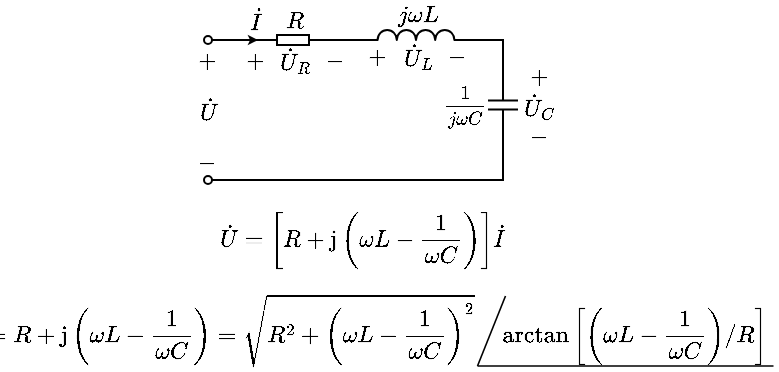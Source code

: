 <mxfile version="17.2.1" type="device"><diagram id="SKx3G3aYFn7A0Twdh_2C" name="第 1 页"><mxGraphModel dx="659" dy="391" grid="1" gridSize="5" guides="1" tooltips="1" connect="1" arrows="1" fold="1" page="1" pageScale="1" pageWidth="827" pageHeight="1169" math="1" shadow="0"><root><mxCell id="0"/><mxCell id="1" parent="0"/><mxCell id="Uv2PueE9eqZC3s2ydVp2-9" value="$$+$$" style="text;html=1;align=center;verticalAlign=middle;resizable=1;points=[];autosize=1;strokeColor=none;fillColor=none;fontSize=10;movable=1;rotatable=1;deletable=1;editable=1;connectable=0;" vertex="1" parent="1"><mxGeometry x="422.5" y="150" width="15" height="15" as="geometry"/></mxCell><mxCell id="Uv2PueE9eqZC3s2ydVp2-10" value="$$-$$" style="text;html=1;align=center;verticalAlign=middle;resizable=1;points=[];autosize=1;strokeColor=none;fillColor=none;fontSize=10;movable=1;rotatable=1;deletable=1;editable=1;connectable=0;" vertex="1" parent="1"><mxGeometry x="422.5" y="180" width="15" height="15" as="geometry"/></mxCell><mxCell id="Uv2PueE9eqZC3s2ydVp2-11" value="" style="pointerEvents=1;verticalLabelPosition=bottom;shadow=0;dashed=0;align=center;html=1;verticalAlign=top;shape=mxgraph.electrical.capacitors.capacitor_1;direction=south;connectable=1;allowArrows=1;recursiveResize=1;" vertex="1" parent="1"><mxGeometry x="405" y="150" width="15" height="45" as="geometry"/></mxCell><mxCell id="Uv2PueE9eqZC3s2ydVp2-12" value="$$\dot{U}_C$$" style="text;html=1;align=center;verticalAlign=middle;resizable=1;points=[];autosize=1;strokeColor=none;fillColor=none;fontSize=10;movable=1;rotatable=1;deletable=1;editable=1;connectable=0;" vertex="1" parent="1"><mxGeometry x="420" y="163" width="20" height="20" as="geometry"/></mxCell><mxCell id="Uv2PueE9eqZC3s2ydVp2-13" value="" style="endArrow=none;html=1;rounded=0;fontSize=10;startSize=2;endSize=2;entryX=1;entryY=0.5;entryDx=0;entryDy=0;entryPerimeter=0;" edge="1" parent="1" target="Uv2PueE9eqZC3s2ydVp2-11"><mxGeometry width="50" height="50" relative="1" as="geometry"><mxPoint x="412.5" y="210" as="sourcePoint"/><mxPoint x="410" y="205" as="targetPoint"/></mxGeometry></mxCell><mxCell id="Uv2PueE9eqZC3s2ydVp2-14" value="" style="endArrow=none;html=1;rounded=0;fontSize=10;startSize=2;endSize=2;entryX=0;entryY=0.5;entryDx=0;entryDy=0;entryPerimeter=0;" edge="1" parent="1" target="Uv2PueE9eqZC3s2ydVp2-11"><mxGeometry width="50" height="50" relative="1" as="geometry"><mxPoint x="412.5" y="140" as="sourcePoint"/><mxPoint x="425" y="225" as="targetPoint"/></mxGeometry></mxCell><mxCell id="Uv2PueE9eqZC3s2ydVp2-15" value="$$\frac{1}{j\omega C}$$" style="text;html=1;align=center;verticalAlign=middle;resizable=1;points=[];autosize=1;strokeColor=none;fillColor=none;fontSize=8;movable=1;rotatable=1;deletable=1;editable=1;connectable=0;" vertex="1" parent="1"><mxGeometry x="381.5" y="159.5" width="22" height="26" as="geometry"/></mxCell><mxCell id="Uv2PueE9eqZC3s2ydVp2-17" value="" style="pointerEvents=1;verticalLabelPosition=bottom;shadow=0;dashed=0;align=center;html=1;verticalAlign=top;shape=mxgraph.electrical.inductors.inductor_3;direction=east;deletable=1;fixDash=0;snapToPoint=0;comic=0;sketch=0;strokeWidth=1;" vertex="1" parent="1"><mxGeometry x="339" y="135" width="60" height="5" as="geometry"/></mxCell><mxCell id="Uv2PueE9eqZC3s2ydVp2-19" value="$$j\omega L$$" style="text;html=1;align=center;verticalAlign=middle;resizable=1;points=[];autosize=1;strokeColor=none;fillColor=none;fontSize=10;movable=1;rotatable=1;deletable=1;editable=1;connectable=1;" vertex="1" parent="1"><mxGeometry x="355" y="120" width="30" height="15" as="geometry"/></mxCell><mxCell id="Uv2PueE9eqZC3s2ydVp2-23" value="" style="endArrow=none;html=1;rounded=0;fontSize=10;startSize=2;endSize=2;entryX=1;entryY=1;entryDx=0;entryDy=0;entryPerimeter=0;" edge="1" parent="1" target="Uv2PueE9eqZC3s2ydVp2-17"><mxGeometry width="50" height="50" relative="1" as="geometry"><mxPoint x="413" y="140" as="sourcePoint"/><mxPoint x="449" y="170" as="targetPoint"/></mxGeometry></mxCell><mxCell id="Uv2PueE9eqZC3s2ydVp2-26" value="$$R$$" style="text;html=1;resizable=1;autosize=1;align=center;verticalAlign=middle;points=[];fillColor=none;strokeColor=none;rounded=0;fontSize=10;movable=1;rotatable=1;deletable=1;editable=1;connectable=1;" vertex="1" parent="1"><mxGeometry x="300" y="125" width="15" height="12.5" as="geometry"/></mxCell><mxCell id="Uv2PueE9eqZC3s2ydVp2-27" value="" style="endArrow=none;html=1;rounded=0;fontSize=10;startSize=4;endSize=4;entryX=1;entryY=0.5;entryDx=0;entryDy=0;entryPerimeter=0;" edge="1" parent="1" target="Uv2PueE9eqZC3s2ydVp2-28"><mxGeometry width="50" height="50" relative="1" as="geometry"><mxPoint x="275" y="140" as="sourcePoint"/><mxPoint x="534.5" y="60.5" as="targetPoint"/></mxGeometry></mxCell><mxCell id="Uv2PueE9eqZC3s2ydVp2-28" value="" style="pointerEvents=1;verticalLabelPosition=bottom;shadow=0;dashed=0;align=center;html=1;verticalAlign=top;shape=mxgraph.electrical.resistors.resistor_1;fontSize=10;direction=west;" vertex="1" parent="1"><mxGeometry x="295" y="137.5" width="25" height="5" as="geometry"/></mxCell><mxCell id="Uv2PueE9eqZC3s2ydVp2-29" value="" style="endArrow=none;html=1;rounded=0;fontSize=10;startSize=4;endSize=4;exitX=0;exitY=0.5;exitDx=0;exitDy=0;exitPerimeter=0;entryX=0;entryY=1;entryDx=0;entryDy=0;entryPerimeter=0;" edge="1" parent="1" source="Uv2PueE9eqZC3s2ydVp2-28" target="Uv2PueE9eqZC3s2ydVp2-17"><mxGeometry width="50" height="50" relative="1" as="geometry"><mxPoint x="427" y="45.5" as="sourcePoint"/><mxPoint x="330" y="140" as="targetPoint"/></mxGeometry></mxCell><mxCell id="Uv2PueE9eqZC3s2ydVp2-32" value="" style="endArrow=none;html=1;rounded=0;startSize=4;endSize=4;startArrow=oval;startFill=0;" edge="1" parent="1"><mxGeometry width="50" height="50" relative="1" as="geometry"><mxPoint x="265" y="140" as="sourcePoint"/><mxPoint x="280" y="140" as="targetPoint"/></mxGeometry></mxCell><mxCell id="Uv2PueE9eqZC3s2ydVp2-33" value="" style="endArrow=none;html=1;rounded=0;startSize=4;endSize=4;startArrow=oval;startFill=0;" edge="1" parent="1"><mxGeometry width="50" height="50" relative="1" as="geometry"><mxPoint x="265" y="210" as="sourcePoint"/><mxPoint x="413" y="210" as="targetPoint"/></mxGeometry></mxCell><mxCell id="Uv2PueE9eqZC3s2ydVp2-34" value="" style="endArrow=classic;html=1;rounded=0;startSize=2;endSize=2;" edge="1" parent="1"><mxGeometry width="50" height="50" relative="1" as="geometry"><mxPoint x="275" y="140" as="sourcePoint"/><mxPoint x="290" y="140" as="targetPoint"/></mxGeometry></mxCell><mxCell id="Uv2PueE9eqZC3s2ydVp2-35" value="$$\dot{I}$$" style="text;html=1;align=center;verticalAlign=middle;resizable=1;points=[];autosize=1;strokeColor=none;fillColor=none;fontSize=10;movable=1;rotatable=1;deletable=1;editable=1;connectable=1;" vertex="1" parent="1"><mxGeometry x="280" y="120" width="15" height="20" as="geometry"/></mxCell><mxCell id="Uv2PueE9eqZC3s2ydVp2-36" value="$$\dot{U}$$" style="text;html=1;align=center;verticalAlign=middle;resizable=1;points=[];autosize=1;strokeColor=none;fillColor=none;fontSize=10;movable=1;rotatable=1;deletable=1;editable=1;connectable=0;" vertex="1" parent="1"><mxGeometry x="255" y="165" width="20" height="20" as="geometry"/></mxCell><mxCell id="Uv2PueE9eqZC3s2ydVp2-37" value="$$+$$" style="text;html=1;align=center;verticalAlign=middle;resizable=1;points=[];autosize=1;strokeColor=none;fillColor=none;fontSize=10;movable=1;rotatable=1;deletable=1;editable=1;connectable=0;" vertex="1" parent="1"><mxGeometry x="256" y="142.5" width="15" height="15" as="geometry"/></mxCell><mxCell id="Uv2PueE9eqZC3s2ydVp2-38" value="$$-$$" style="text;html=1;align=center;verticalAlign=middle;resizable=1;points=[];autosize=1;strokeColor=none;fillColor=none;fontSize=10;movable=1;rotatable=1;deletable=1;editable=1;connectable=0;" vertex="1" parent="1"><mxGeometry x="256" y="193" width="15" height="15" as="geometry"/></mxCell><mxCell id="Uv2PueE9eqZC3s2ydVp2-39" value="$$\dot{U}_R$$" style="text;html=1;align=center;verticalAlign=middle;resizable=1;points=[];autosize=1;strokeColor=none;fillColor=none;fontSize=10;movable=1;rotatable=1;deletable=1;editable=1;connectable=0;" vertex="1" parent="1"><mxGeometry x="298" y="142.5" width="19" height="15" as="geometry"/></mxCell><mxCell id="Uv2PueE9eqZC3s2ydVp2-40" value="$$+$$" style="text;html=1;align=center;verticalAlign=middle;resizable=1;points=[];autosize=1;strokeColor=none;fillColor=none;fontSize=10;movable=1;rotatable=1;deletable=1;editable=1;connectable=0;" vertex="1" parent="1"><mxGeometry x="280" y="142.5" width="15" height="15" as="geometry"/></mxCell><mxCell id="Uv2PueE9eqZC3s2ydVp2-41" value="$$-$$" style="text;html=1;align=center;verticalAlign=middle;resizable=1;points=[];autosize=1;strokeColor=none;fillColor=none;fontSize=10;movable=1;rotatable=1;deletable=1;editable=1;connectable=0;" vertex="1" parent="1"><mxGeometry x="320" y="142.5" width="15" height="15" as="geometry"/></mxCell><mxCell id="Uv2PueE9eqZC3s2ydVp2-42" value="$$\dot{U}_L$$" style="text;html=1;align=center;verticalAlign=middle;resizable=1;points=[];autosize=1;strokeColor=none;fillColor=none;fontSize=10;movable=1;rotatable=1;deletable=1;editable=1;connectable=0;" vertex="1" parent="1"><mxGeometry x="360" y="140" width="20" height="15" as="geometry"/></mxCell><mxCell id="Uv2PueE9eqZC3s2ydVp2-43" value="$$+$$" style="text;html=1;align=center;verticalAlign=middle;resizable=1;points=[];autosize=1;strokeColor=none;fillColor=none;fontSize=10;movable=1;rotatable=1;deletable=1;editable=1;connectable=0;" vertex="1" parent="1"><mxGeometry x="341.5" y="140" width="15" height="15" as="geometry"/></mxCell><mxCell id="Uv2PueE9eqZC3s2ydVp2-44" value="$$-$$" style="text;html=1;align=center;verticalAlign=middle;resizable=1;points=[];autosize=1;strokeColor=none;fillColor=none;fontSize=10;movable=1;rotatable=1;deletable=1;editable=1;connectable=0;" vertex="1" parent="1"><mxGeometry x="381.5" y="140" width="15" height="15" as="geometry"/></mxCell><mxCell id="Uv2PueE9eqZC3s2ydVp2-45" value="$$\dot{U}=\left[R+\mathrm{j}\left(\omega L-\frac{1}{\omega C}\right)\right] \dot{I}$$" style="text;html=1;align=center;verticalAlign=middle;resizable=1;points=[];autosize=1;strokeColor=none;fillColor=none;fontSize=10;movable=1;rotatable=1;deletable=1;editable=1;connectable=0;" vertex="1" parent="1"><mxGeometry x="265" y="220" width="154.75" height="40" as="geometry"/></mxCell><mxCell id="Uv2PueE9eqZC3s2ydVp2-49" value="" style="group" vertex="1" connectable="0" parent="1"><mxGeometry x="185" y="265" width="362.75" height="40" as="geometry"/></mxCell><mxCell id="Uv2PueE9eqZC3s2ydVp2-46" value="$$Z=R+\mathrm{j}\left(\omega L-\frac{1}{\omega C}\right)=&lt;br&gt;\sqrt{R^{2}+\left(\omega L-\frac{1}{\omega C}\right)^{2}} &lt;br&gt;\quad&amp;nbsp; \arctan \left[\left(\omega L-\frac{1}{\omega C}\right) / R\right]$$" style="text;html=1;align=center;verticalAlign=middle;resizable=1;points=[];autosize=1;strokeColor=none;fillColor=none;fontSize=10;movable=1;rotatable=1;deletable=1;editable=1;connectable=0;" vertex="1" parent="Uv2PueE9eqZC3s2ydVp2-49"><mxGeometry width="316" height="40" as="geometry"/></mxCell><mxCell id="Uv2PueE9eqZC3s2ydVp2-47" value="" style="endArrow=none;html=1;rounded=0;fontSize=10;startSize=1;endSize=1;endFill=0;strokeWidth=0.8;" edge="1" parent="Uv2PueE9eqZC3s2ydVp2-49"><mxGeometry width="50" height="50" relative="1" as="geometry"><mxPoint x="214.75" y="38" as="sourcePoint"/><mxPoint x="228.75" y="3" as="targetPoint"/></mxGeometry></mxCell><mxCell id="Uv2PueE9eqZC3s2ydVp2-48" value="" style="endArrow=none;html=1;rounded=0;fontSize=10;startSize=1;endSize=1;endFill=0;strokeWidth=0.8;" edge="1" parent="Uv2PueE9eqZC3s2ydVp2-49"><mxGeometry width="50" height="50" relative="1" as="geometry"><mxPoint x="362.75" y="38" as="sourcePoint"/><mxPoint x="214.75" y="38" as="targetPoint"/></mxGeometry></mxCell></root></mxGraphModel></diagram></mxfile>